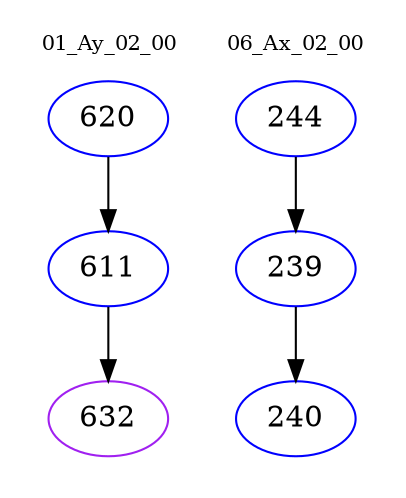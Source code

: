 digraph{
subgraph cluster_0 {
color = white
label = "01_Ay_02_00";
fontsize=10;
T0_620 [label="620", color="blue"]
T0_620 -> T0_611 [color="black"]
T0_611 [label="611", color="blue"]
T0_611 -> T0_632 [color="black"]
T0_632 [label="632", color="purple"]
}
subgraph cluster_1 {
color = white
label = "06_Ax_02_00";
fontsize=10;
T1_244 [label="244", color="blue"]
T1_244 -> T1_239 [color="black"]
T1_239 [label="239", color="blue"]
T1_239 -> T1_240 [color="black"]
T1_240 [label="240", color="blue"]
}
}
